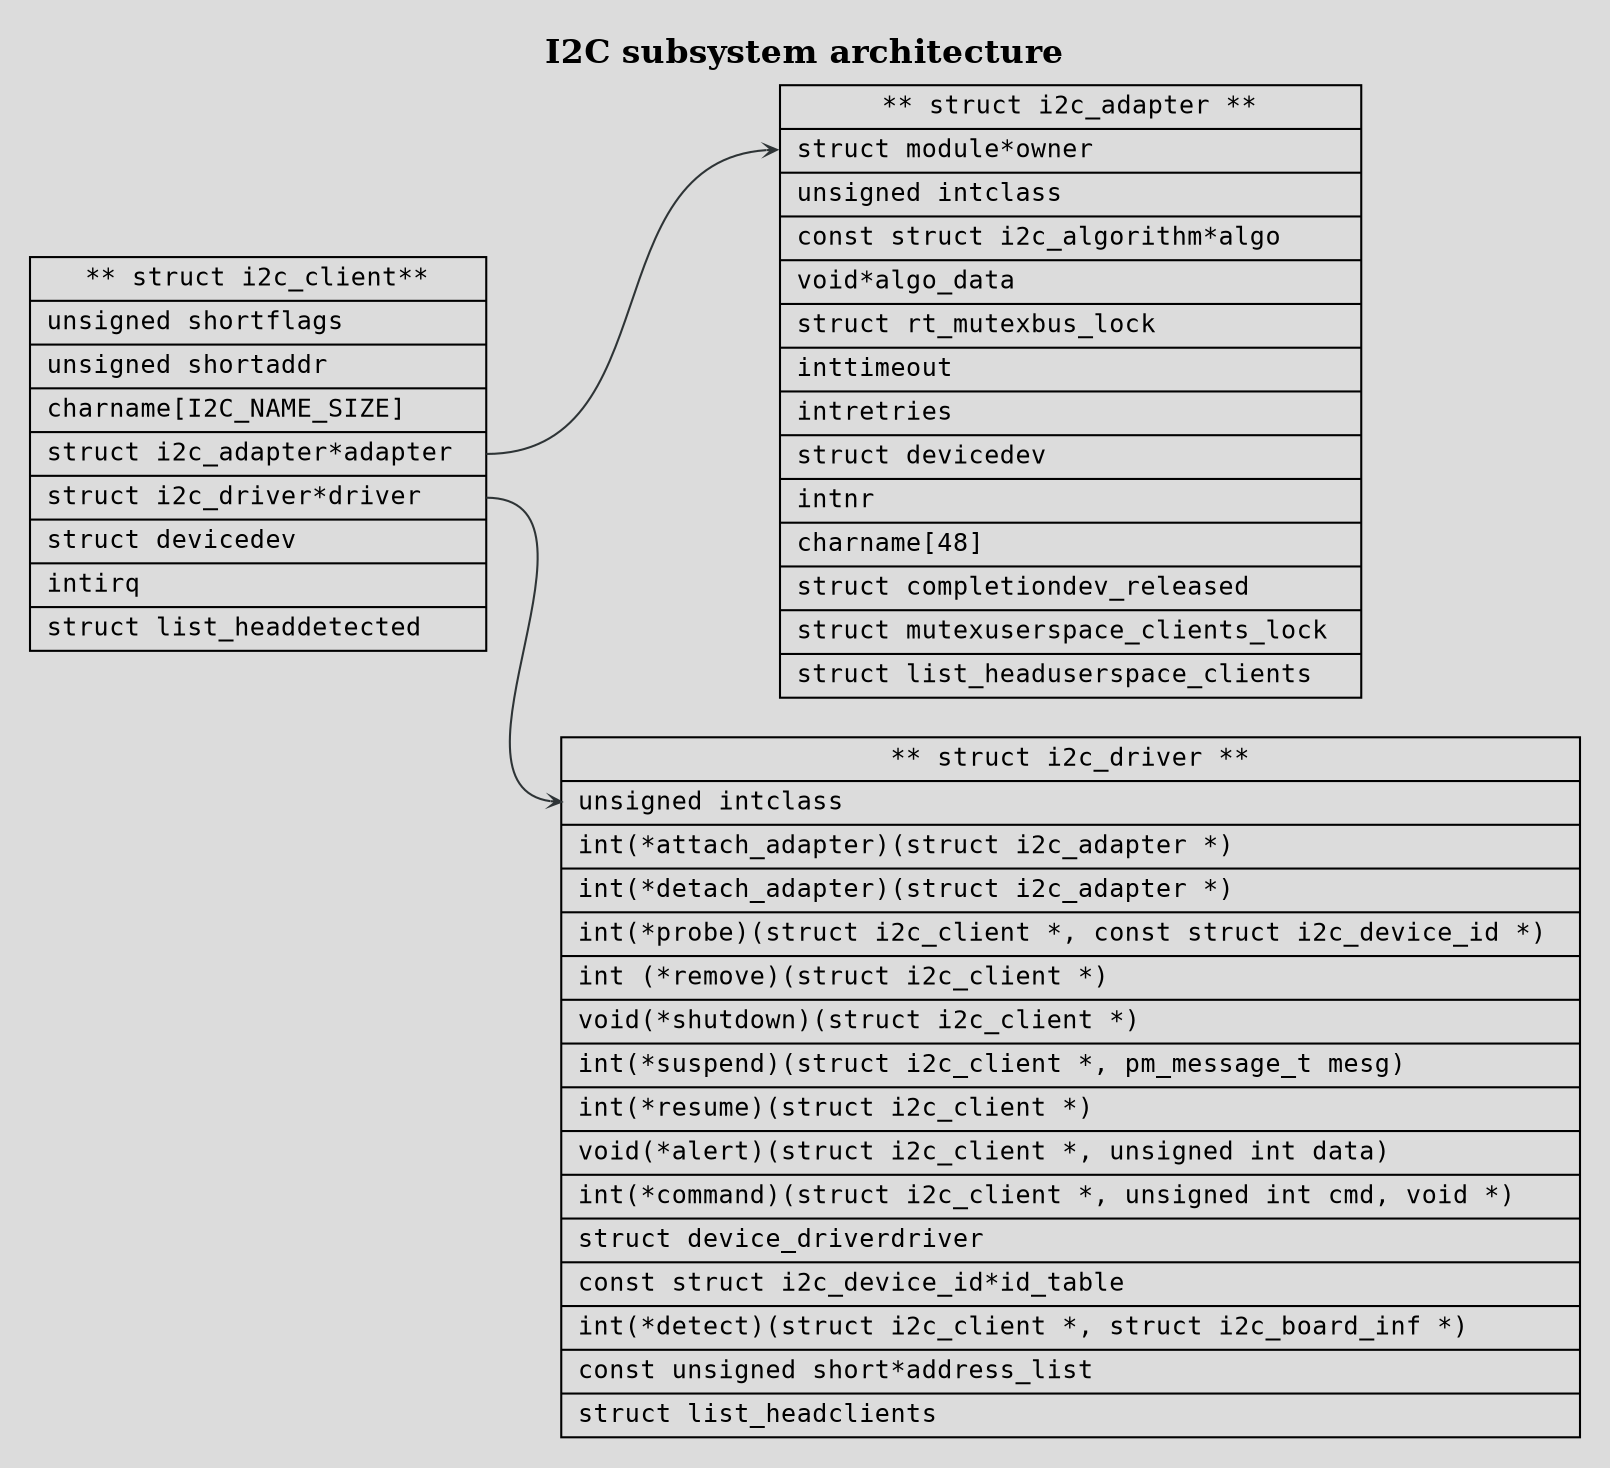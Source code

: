 digraph i2c_subsystem {
        pad=0.2;
        rankdir=LR;
        edge[color="#2e3436"];
        node [shape=record fontname=Courier fontsize=12];
        edge [weight=0 arrowhead=vee arrowsize=0.5];
        
        label=< <B> I2C subsystem architecture </B> >
        labelloc="t"
        fontsize=16;
        bgcolor=Gainsboro;
        
        struct_i2c_client[label=" <title>** struct i2c_client** |\
                          <head>unsigned short	flags \l|\
                          unsigned short	addr \l|\
                          char	name[I2C_NAME_SIZE] \l|\
                          <adapter> struct i2c_adapter	*adapter \l|\
                          <driver> struct i2c_driver	*driver \l|\
                          struct device		dev \l|\
                          int			irq \l|\
                          struct list_head	detected \l"
                          ];
        struct_i2c_adapter[label=" <title> ** struct i2c_adapter ** |\
                           <head>struct module	*owner \l|\
                           unsigned int		class \l|\
                           const struct i2c_algorithm	*algo \l|\
                           void			*algo_data \l|\
                           struct rt_mutex	bus_lock \l|\
                           int			timeout \l|\
                           int			retries \l|\
                           struct device	dev \l|\
                           int			nr \l|\
                           char			name[48] \l|\
                           struct completion	dev_released \l|\
                           struct mutex	userspace_clients_lock \l|\
                           struct list_head	userspace_clients \l"
                           ];
        struct_i2c_driver [label=" <title> ** struct i2c_driver ** |\
                           <head>unsigned int		class \l| \
                           int	(*attach_adapter)(struct i2c_adapter *) \l|\
                           int	(*detach_adapter)(struct i2c_adapter *) \l|\
                           int	(*probe)(struct i2c_client *, const struct i2c_device_id *) \l|\
                           int 	(*remove)(struct i2c_client *) \l|\
                           void	(*shutdown)(struct i2c_client *) \l|\
                           int	(*suspend)(struct i2c_client *, pm_message_t mesg) \l|\
                           int	(*resume)(struct i2c_client *) \l|\
                           void	(*alert)(struct i2c_client *, unsigned int data) \l|\
                           int	(*command)(struct i2c_client *, unsigned int cmd, void *) \l|\
                           struct device_driver		driver \l|\
                           const struct i2c_device_id	*id_table \l|\
                           int	(*detect)(struct i2c_client *, struct i2c_board_inf *) \l|\
                           const unsigned short		*address_list \l|\
                           struct list_head		clients \l"
                           ];
        struct_i2c_client:driver -> struct_i2c_driver:head;
        struct_i2c_client:adapter -> struct_i2c_adapter:head;
}